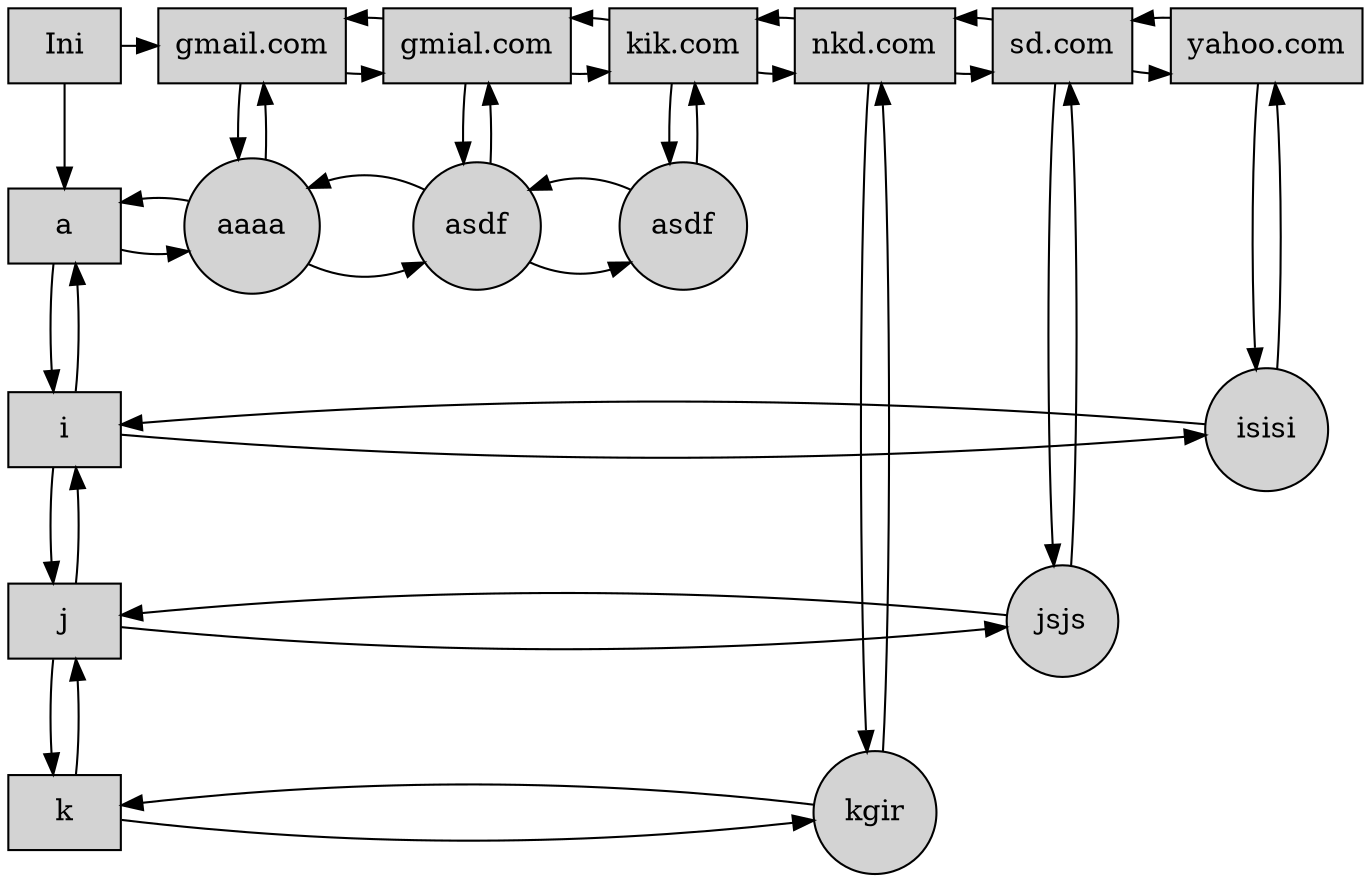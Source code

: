 digraph G{
"ini"[label = "Ini", style = filled, shape=box]
"ini" -> "na"
"na"[label = "a", style = filled, shape=box]
"na" -> "ni"[rankdir=UD];
"ni" -> "na"
"na,aaaa,gmail.com"[label = "aaaa", style = filled, shape=circle]
"na" -> "na,aaaa,gmail.com"[constraint=false];
"na,aaaa,gmail.com" -> "na"[constraint=false];
{rank=same; "na"  "na,aaaa,gmail.com"}
{rank=same; "na,aaaa,gmail.com"  "na"}
"na,asdf,gmial.com"[label = "asdf", style = filled, shape=circle]
"na,aaaa,gmail.com" -> "na,asdf,gmial.com"[constraint=false];
"na,asdf,gmial.com" -> "na,aaaa,gmail.com"[constraint=false];
{rank=same; "na,aaaa,gmail.com" "na,asdf,gmial.com"}
{rank=same; "na,asdf,gmial.com" "na,aaaa,gmail.com"}
"na,asdf,kik.com"[label = "asdf", style = filled, shape=circle]
"na,asdf,gmial.com" -> "na,asdf,kik.com"[constraint=false];
"na,asdf,kik.com" -> "na,asdf,gmial.com"[constraint=false];
{rank=same; "na,asdf,gmial.com" "na,asdf,kik.com"}
{rank=same; "na,asdf,kik.com" "na,asdf,gmial.com"}
"ni"[label = "i", style = filled, shape=box]
"ni" -> "nj"[rankdir=UD];
"nj" -> "ni"
"ni,isisi,yahoo.com"[label = "isisi", style = filled, shape=circle]
"ni" -> "ni,isisi,yahoo.com"[constraint=false];
"ni,isisi,yahoo.com" -> "ni"[constraint=false];
{rank=same; "ni"  "ni,isisi,yahoo.com"}
{rank=same; "ni,isisi,yahoo.com"  "ni"}
"nj"[label = "j", style = filled, shape=box]
"nj" -> "nk"[rankdir=UD];
"nk" -> "nj"
"nj,jsjs,sd.com"[label = "jsjs", style = filled, shape=circle]
"nj" -> "nj,jsjs,sd.com"[constraint=false];
"nj,jsjs,sd.com" -> "nj"[constraint=false];
{rank=same; "nj"  "nj,jsjs,sd.com"}
{rank=same; "nj,jsjs,sd.com"  "nj"}
"nk"[label = "k", style = filled, shape=box]
"nk,kgir,nkd.com"[label = "kgir", style = filled, shape=circle]
"nk" -> "nk,kgir,nkd.com"[constraint=false];
"nk,kgir,nkd.com" -> "nk"[constraint=false];
{rank=same; "nk"  "nk,kgir,nkd.com"}
{rank=same; "nk,kgir,nkd.com"  "nk"}
"ini" -> "ngmail.com"
{rank=same; "ini"  "ngmail.com"}
"ngmail.com"[label = "gmail.com", style = filled, shape=box]
"ngmail.com" -> "ngmial.com"
"ngmial.com" -> "ngmail.com"
{rank=same; "ngmail.com"  "ngmial.com"}
{rank=same; "ngmial.com"  "ngmail.com"}
"ngmail.com" -> "na,aaaa,gmail.com"[rankdir=UD];
"na,aaaa,gmail.com" -> "ngmail.com"
"ngmial.com"[label = "gmial.com", style = filled, shape=box]
"ngmial.com" -> "nkik.com"
"nkik.com" -> "ngmial.com"
{rank=same; "ngmial.com"  "nkik.com"}
{rank=same; "nkik.com"  "ngmial.com"}
"ngmial.com" -> "na,asdf,gmial.com"[rankdir=UD];
"na,asdf,gmial.com" -> "ngmial.com"
"nkik.com"[label = "kik.com", style = filled, shape=box]
"nkik.com" -> "nnkd.com"
"nnkd.com" -> "nkik.com"
{rank=same; "nkik.com"  "nnkd.com"}
{rank=same; "nnkd.com"  "nkik.com"}
"nkik.com" -> "na,asdf,kik.com"[rankdir=UD];
"na,asdf,kik.com" -> "nkik.com"
"nnkd.com"[label = "nkd.com", style = filled, shape=box]
"nnkd.com" -> "nsd.com"
"nsd.com" -> "nnkd.com"
{rank=same; "nnkd.com"  "nsd.com"}
{rank=same; "nsd.com"  "nnkd.com"}
"nnkd.com" -> "nk,kgir,nkd.com"[rankdir=UD];
"nk,kgir,nkd.com" -> "nnkd.com"
"nsd.com"[label = "sd.com", style = filled, shape=box]
"nsd.com" -> "nyahoo.com"
"nyahoo.com" -> "nsd.com"
{rank=same; "nsd.com"  "nyahoo.com"}
{rank=same; "nyahoo.com"  "nsd.com"}
"nsd.com" -> "nj,jsjs,sd.com"[rankdir=UD];
"nj,jsjs,sd.com" -> "nsd.com"
"nyahoo.com"[label = "yahoo.com", style = filled, shape=box]
"nyahoo.com" -> "ni,isisi,yahoo.com"[rankdir=UD];
"ni,isisi,yahoo.com" -> "nyahoo.com"
}